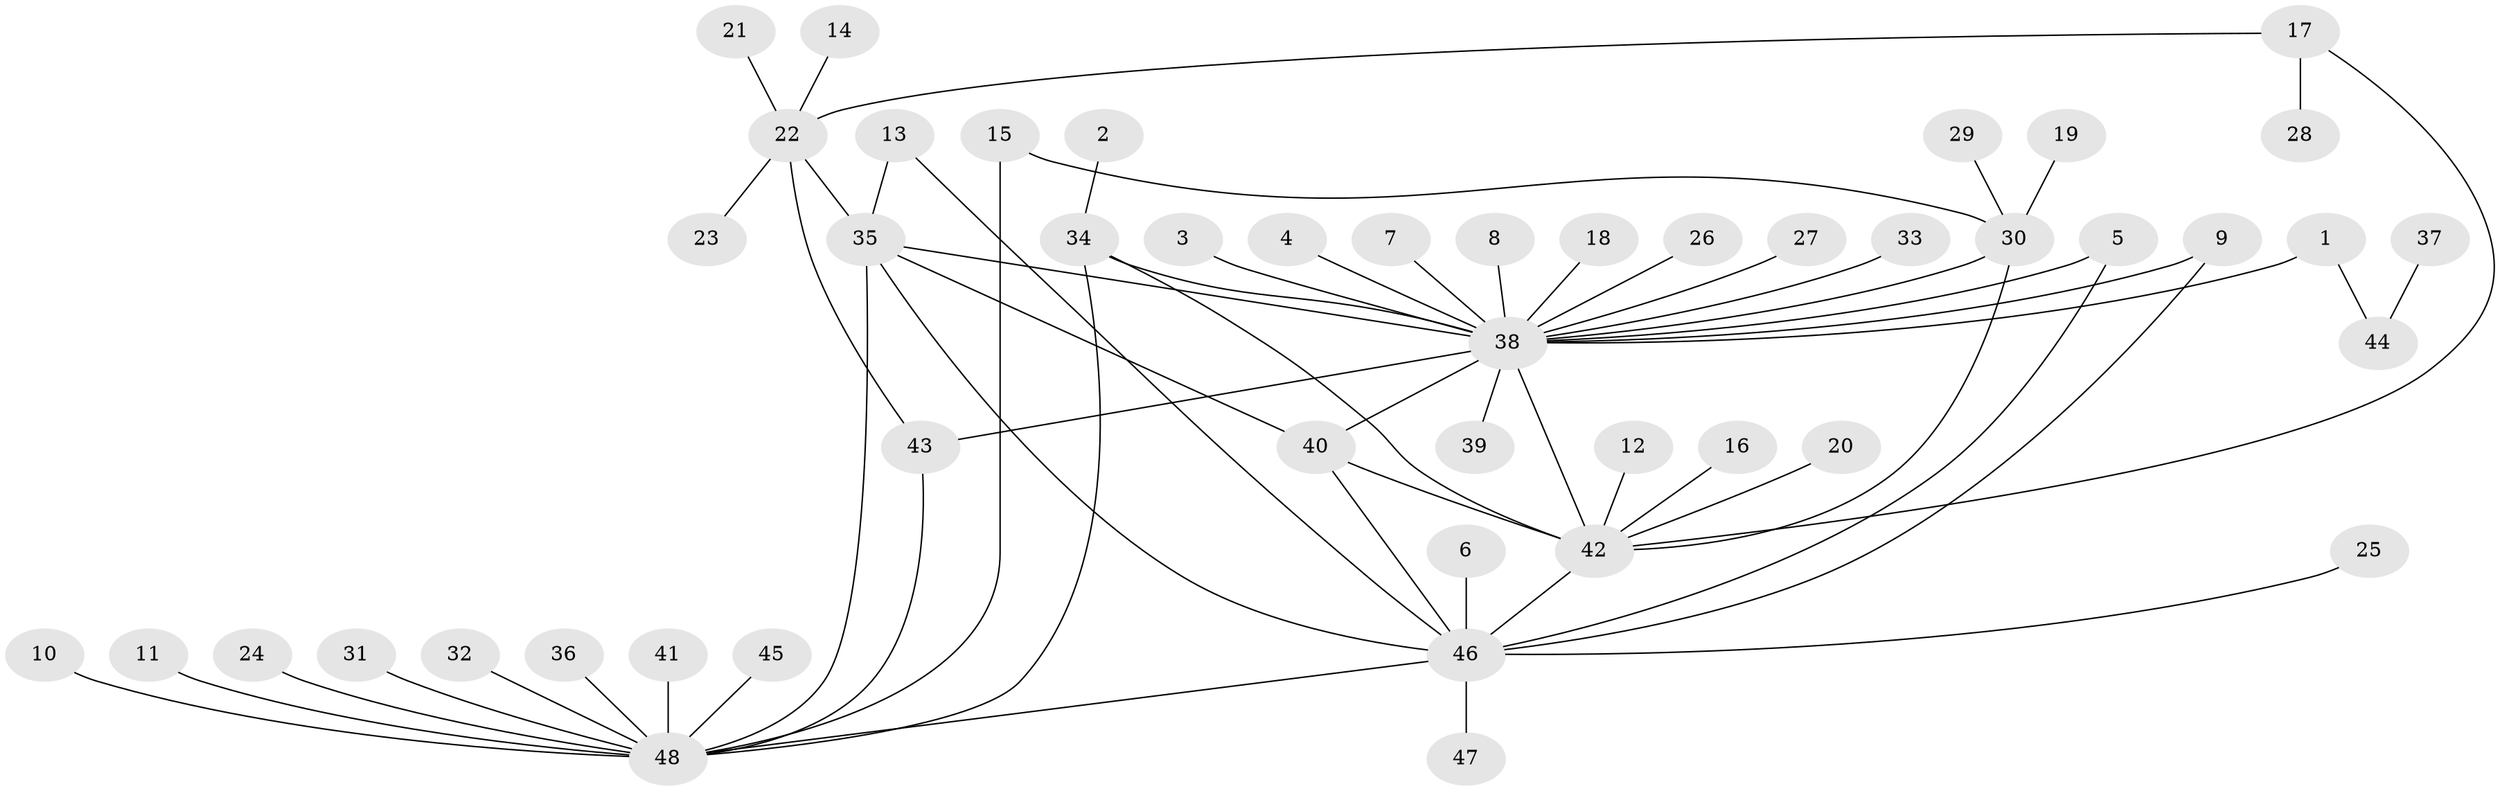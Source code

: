 // original degree distribution, {9: 0.010526315789473684, 3: 0.1368421052631579, 27: 0.010526315789473684, 1: 0.5578947368421052, 10: 0.010526315789473684, 2: 0.17894736842105263, 5: 0.031578947368421054, 12: 0.010526315789473684, 7: 0.010526315789473684, 4: 0.021052631578947368, 13: 0.021052631578947368}
// Generated by graph-tools (version 1.1) at 2025/49/03/09/25 03:49:58]
// undirected, 48 vertices, 62 edges
graph export_dot {
graph [start="1"]
  node [color=gray90,style=filled];
  1;
  2;
  3;
  4;
  5;
  6;
  7;
  8;
  9;
  10;
  11;
  12;
  13;
  14;
  15;
  16;
  17;
  18;
  19;
  20;
  21;
  22;
  23;
  24;
  25;
  26;
  27;
  28;
  29;
  30;
  31;
  32;
  33;
  34;
  35;
  36;
  37;
  38;
  39;
  40;
  41;
  42;
  43;
  44;
  45;
  46;
  47;
  48;
  1 -- 38 [weight=1.0];
  1 -- 44 [weight=1.0];
  2 -- 34 [weight=1.0];
  3 -- 38 [weight=1.0];
  4 -- 38 [weight=1.0];
  5 -- 38 [weight=1.0];
  5 -- 46 [weight=1.0];
  6 -- 46 [weight=1.0];
  7 -- 38 [weight=1.0];
  8 -- 38 [weight=1.0];
  9 -- 38 [weight=1.0];
  9 -- 46 [weight=1.0];
  10 -- 48 [weight=1.0];
  11 -- 48 [weight=1.0];
  12 -- 42 [weight=1.0];
  13 -- 35 [weight=1.0];
  13 -- 46 [weight=1.0];
  14 -- 22 [weight=1.0];
  15 -- 30 [weight=1.0];
  15 -- 48 [weight=1.0];
  16 -- 42 [weight=1.0];
  17 -- 22 [weight=1.0];
  17 -- 28 [weight=1.0];
  17 -- 42 [weight=1.0];
  18 -- 38 [weight=1.0];
  19 -- 30 [weight=1.0];
  20 -- 42 [weight=1.0];
  21 -- 22 [weight=1.0];
  22 -- 23 [weight=1.0];
  22 -- 35 [weight=1.0];
  22 -- 43 [weight=1.0];
  24 -- 48 [weight=1.0];
  25 -- 46 [weight=1.0];
  26 -- 38 [weight=1.0];
  27 -- 38 [weight=1.0];
  29 -- 30 [weight=1.0];
  30 -- 38 [weight=1.0];
  30 -- 42 [weight=1.0];
  31 -- 48 [weight=1.0];
  32 -- 48 [weight=1.0];
  33 -- 38 [weight=1.0];
  34 -- 38 [weight=1.0];
  34 -- 42 [weight=1.0];
  34 -- 48 [weight=1.0];
  35 -- 38 [weight=2.0];
  35 -- 40 [weight=1.0];
  35 -- 46 [weight=1.0];
  35 -- 48 [weight=1.0];
  36 -- 48 [weight=1.0];
  37 -- 44 [weight=1.0];
  38 -- 39 [weight=1.0];
  38 -- 40 [weight=1.0];
  38 -- 42 [weight=2.0];
  38 -- 43 [weight=1.0];
  40 -- 42 [weight=1.0];
  40 -- 46 [weight=1.0];
  41 -- 48 [weight=1.0];
  42 -- 46 [weight=1.0];
  43 -- 48 [weight=1.0];
  45 -- 48 [weight=1.0];
  46 -- 47 [weight=1.0];
  46 -- 48 [weight=1.0];
}
